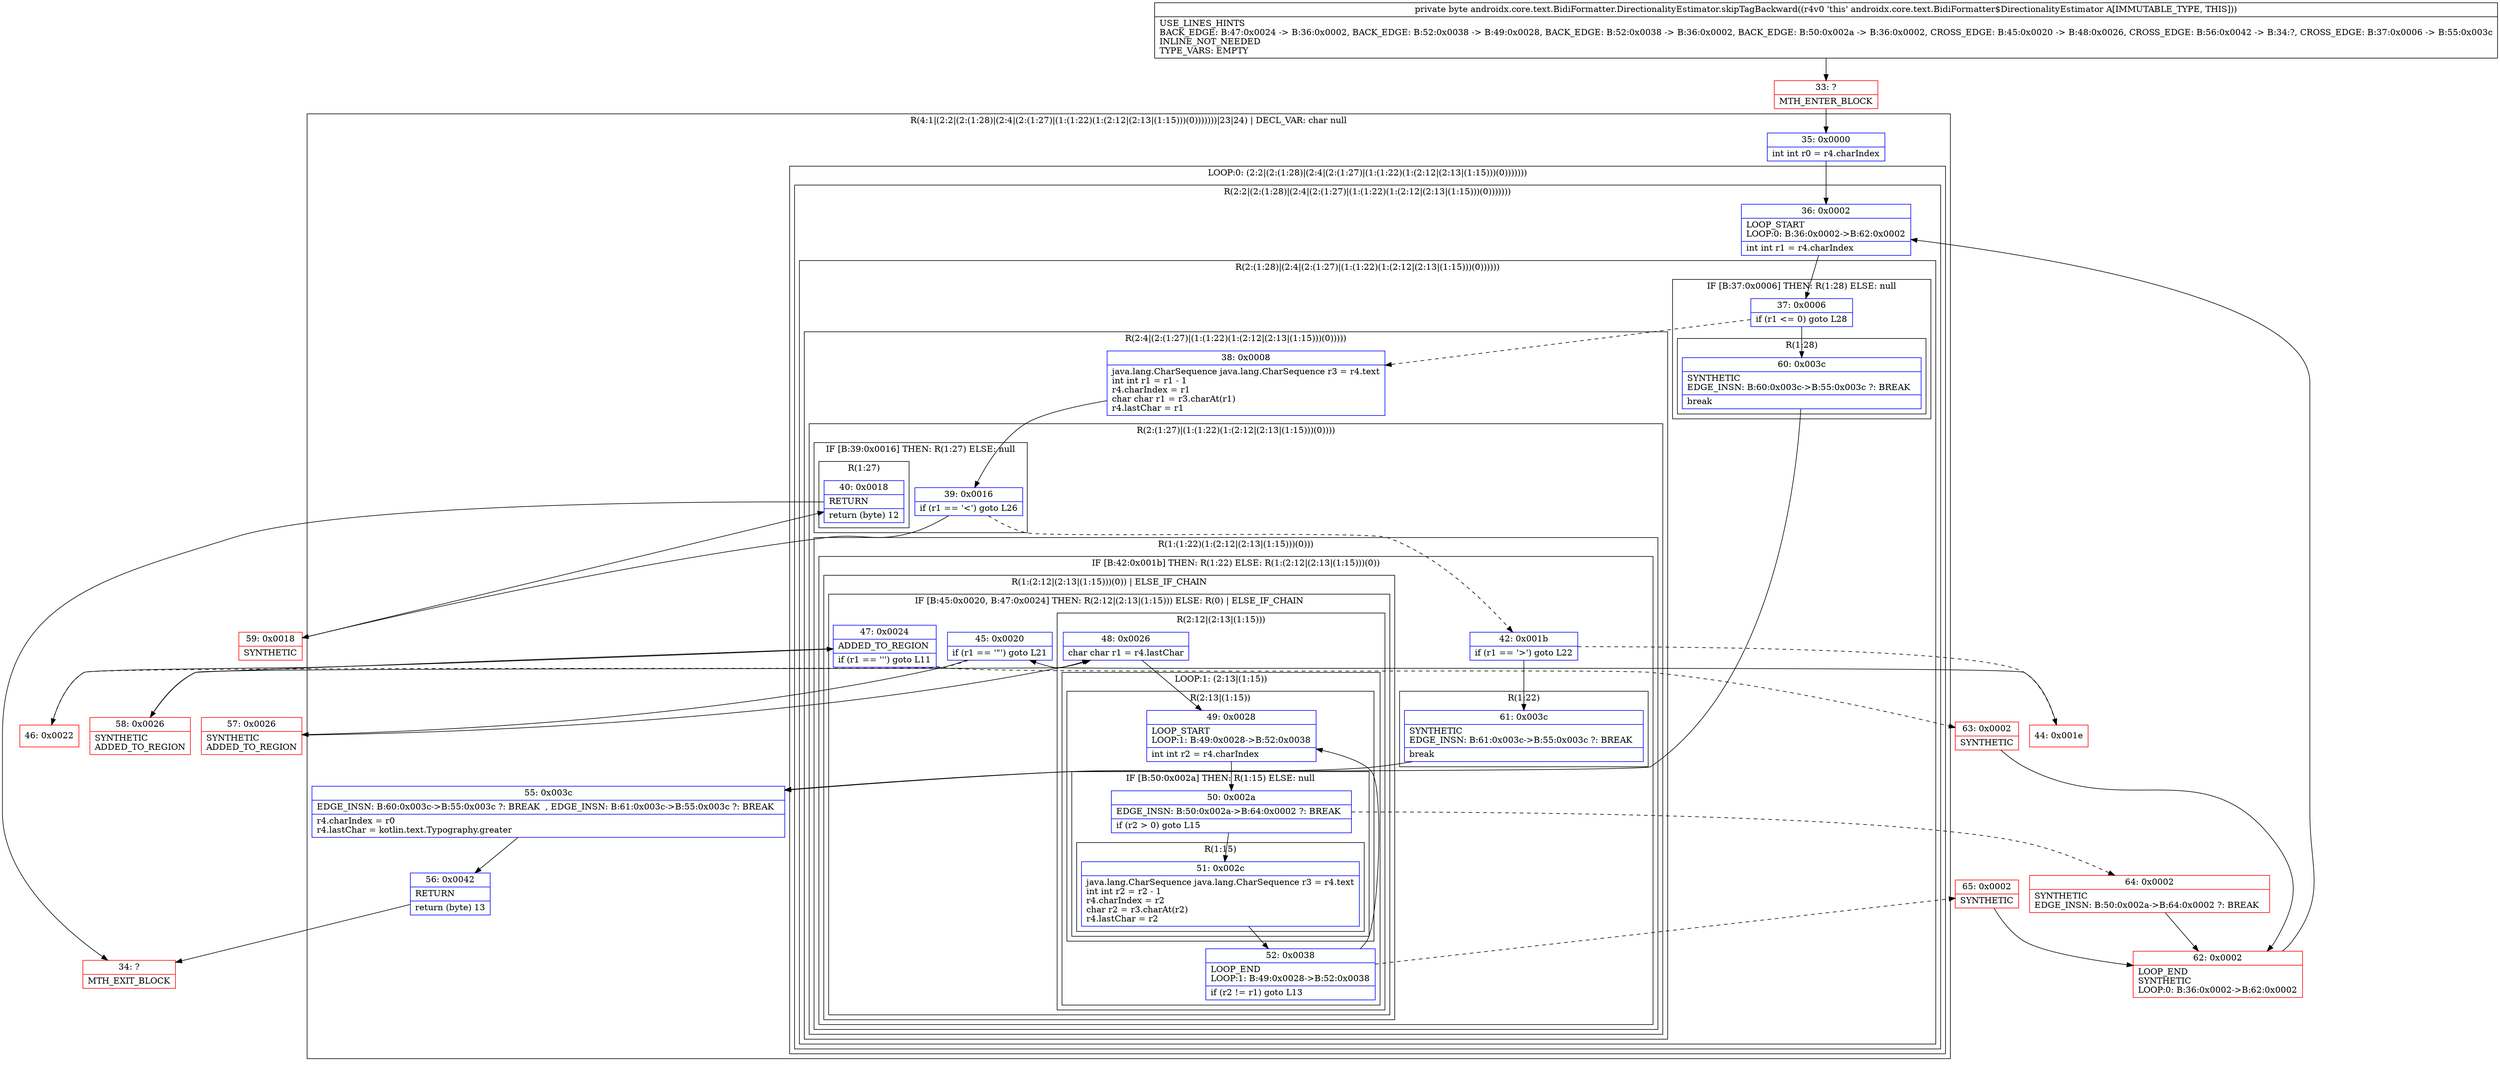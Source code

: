 digraph "CFG forandroidx.core.text.BidiFormatter.DirectionalityEstimator.skipTagBackward()B" {
subgraph cluster_Region_311355782 {
label = "R(4:1|(2:2|(2:(1:28)|(2:4|(2:(1:27)|(1:(1:22)(1:(2:12|(2:13|(1:15)))(0)))))))|23|24) | DECL_VAR: char null\l";
node [shape=record,color=blue];
Node_35 [shape=record,label="{35\:\ 0x0000|int int r0 = r4.charIndex\l}"];
subgraph cluster_LoopRegion_1495204166 {
label = "LOOP:0: (2:2|(2:(1:28)|(2:4|(2:(1:27)|(1:(1:22)(1:(2:12|(2:13|(1:15)))(0)))))))";
node [shape=record,color=blue];
subgraph cluster_Region_784396507 {
label = "R(2:2|(2:(1:28)|(2:4|(2:(1:27)|(1:(1:22)(1:(2:12|(2:13|(1:15)))(0)))))))";
node [shape=record,color=blue];
Node_36 [shape=record,label="{36\:\ 0x0002|LOOP_START\lLOOP:0: B:36:0x0002\-\>B:62:0x0002\l|int int r1 = r4.charIndex\l}"];
subgraph cluster_Region_1125185000 {
label = "R(2:(1:28)|(2:4|(2:(1:27)|(1:(1:22)(1:(2:12|(2:13|(1:15)))(0))))))";
node [shape=record,color=blue];
subgraph cluster_IfRegion_885150008 {
label = "IF [B:37:0x0006] THEN: R(1:28) ELSE: null";
node [shape=record,color=blue];
Node_37 [shape=record,label="{37\:\ 0x0006|if (r1 \<= 0) goto L28\l}"];
subgraph cluster_Region_1057468806 {
label = "R(1:28)";
node [shape=record,color=blue];
Node_60 [shape=record,label="{60\:\ 0x003c|SYNTHETIC\lEDGE_INSN: B:60:0x003c\-\>B:55:0x003c ?: BREAK  \l|break\l}"];
}
}
subgraph cluster_Region_2043612155 {
label = "R(2:4|(2:(1:27)|(1:(1:22)(1:(2:12|(2:13|(1:15)))(0)))))";
node [shape=record,color=blue];
Node_38 [shape=record,label="{38\:\ 0x0008|java.lang.CharSequence java.lang.CharSequence r3 = r4.text\lint int r1 = r1 \- 1\lr4.charIndex = r1\lchar char r1 = r3.charAt(r1)\lr4.lastChar = r1\l}"];
subgraph cluster_Region_123178863 {
label = "R(2:(1:27)|(1:(1:22)(1:(2:12|(2:13|(1:15)))(0))))";
node [shape=record,color=blue];
subgraph cluster_IfRegion_476585885 {
label = "IF [B:39:0x0016] THEN: R(1:27) ELSE: null";
node [shape=record,color=blue];
Node_39 [shape=record,label="{39\:\ 0x0016|if (r1 == '\<') goto L26\l}"];
subgraph cluster_Region_652458994 {
label = "R(1:27)";
node [shape=record,color=blue];
Node_40 [shape=record,label="{40\:\ 0x0018|RETURN\l|return (byte) 12\l}"];
}
}
subgraph cluster_Region_1645786483 {
label = "R(1:(1:22)(1:(2:12|(2:13|(1:15)))(0)))";
node [shape=record,color=blue];
subgraph cluster_IfRegion_898069219 {
label = "IF [B:42:0x001b] THEN: R(1:22) ELSE: R(1:(2:12|(2:13|(1:15)))(0))";
node [shape=record,color=blue];
Node_42 [shape=record,label="{42\:\ 0x001b|if (r1 == '\>') goto L22\l}"];
subgraph cluster_Region_1620161335 {
label = "R(1:22)";
node [shape=record,color=blue];
Node_61 [shape=record,label="{61\:\ 0x003c|SYNTHETIC\lEDGE_INSN: B:61:0x003c\-\>B:55:0x003c ?: BREAK  \l|break\l}"];
}
subgraph cluster_Region_1535534269 {
label = "R(1:(2:12|(2:13|(1:15)))(0)) | ELSE_IF_CHAIN\l";
node [shape=record,color=blue];
subgraph cluster_IfRegion_325762810 {
label = "IF [B:45:0x0020, B:47:0x0024] THEN: R(2:12|(2:13|(1:15))) ELSE: R(0) | ELSE_IF_CHAIN\l";
node [shape=record,color=blue];
Node_45 [shape=record,label="{45\:\ 0x0020|if (r1 == '\"') goto L21\l}"];
Node_47 [shape=record,label="{47\:\ 0x0024|ADDED_TO_REGION\l|if (r1 == ''') goto L11\l}"];
subgraph cluster_Region_318504895 {
label = "R(2:12|(2:13|(1:15)))";
node [shape=record,color=blue];
Node_48 [shape=record,label="{48\:\ 0x0026|char char r1 = r4.lastChar\l}"];
subgraph cluster_LoopRegion_1312005770 {
label = "LOOP:1: (2:13|(1:15))";
node [shape=record,color=blue];
Node_52 [shape=record,label="{52\:\ 0x0038|LOOP_END\lLOOP:1: B:49:0x0028\-\>B:52:0x0038\l|if (r2 != r1) goto L13\l}"];
subgraph cluster_Region_1085140421 {
label = "R(2:13|(1:15))";
node [shape=record,color=blue];
Node_49 [shape=record,label="{49\:\ 0x0028|LOOP_START\lLOOP:1: B:49:0x0028\-\>B:52:0x0038\l|int int r2 = r4.charIndex\l}"];
subgraph cluster_IfRegion_108398148 {
label = "IF [B:50:0x002a] THEN: R(1:15) ELSE: null";
node [shape=record,color=blue];
Node_50 [shape=record,label="{50\:\ 0x002a|EDGE_INSN: B:50:0x002a\-\>B:64:0x0002 ?: BREAK  \l|if (r2 \> 0) goto L15\l}"];
subgraph cluster_Region_1270683442 {
label = "R(1:15)";
node [shape=record,color=blue];
Node_51 [shape=record,label="{51\:\ 0x002c|java.lang.CharSequence java.lang.CharSequence r3 = r4.text\lint int r2 = r2 \- 1\lr4.charIndex = r2\lchar r2 = r3.charAt(r2)\lr4.lastChar = r2\l}"];
}
}
}
}
}
subgraph cluster_Region_1619097620 {
label = "R(0)";
node [shape=record,color=blue];
}
}
}
}
}
}
}
}
}
}
Node_55 [shape=record,label="{55\:\ 0x003c|EDGE_INSN: B:60:0x003c\-\>B:55:0x003c ?: BREAK  , EDGE_INSN: B:61:0x003c\-\>B:55:0x003c ?: BREAK  \l|r4.charIndex = r0\lr4.lastChar = kotlin.text.Typography.greater\l}"];
Node_56 [shape=record,label="{56\:\ 0x0042|RETURN\l|return (byte) 13\l}"];
}
Node_33 [shape=record,color=red,label="{33\:\ ?|MTH_ENTER_BLOCK\l}"];
Node_44 [shape=record,color=red,label="{44\:\ 0x001e}"];
Node_46 [shape=record,color=red,label="{46\:\ 0x0022}"];
Node_58 [shape=record,color=red,label="{58\:\ 0x0026|SYNTHETIC\lADDED_TO_REGION\l}"];
Node_65 [shape=record,color=red,label="{65\:\ 0x0002|SYNTHETIC\l}"];
Node_62 [shape=record,color=red,label="{62\:\ 0x0002|LOOP_END\lSYNTHETIC\lLOOP:0: B:36:0x0002\-\>B:62:0x0002\l}"];
Node_64 [shape=record,color=red,label="{64\:\ 0x0002|SYNTHETIC\lEDGE_INSN: B:50:0x002a\-\>B:64:0x0002 ?: BREAK  \l}"];
Node_63 [shape=record,color=red,label="{63\:\ 0x0002|SYNTHETIC\l}"];
Node_57 [shape=record,color=red,label="{57\:\ 0x0026|SYNTHETIC\lADDED_TO_REGION\l}"];
Node_34 [shape=record,color=red,label="{34\:\ ?|MTH_EXIT_BLOCK\l}"];
Node_59 [shape=record,color=red,label="{59\:\ 0x0018|SYNTHETIC\l}"];
MethodNode[shape=record,label="{private byte androidx.core.text.BidiFormatter.DirectionalityEstimator.skipTagBackward((r4v0 'this' androidx.core.text.BidiFormatter$DirectionalityEstimator A[IMMUTABLE_TYPE, THIS]))  | USE_LINES_HINTS\lBACK_EDGE: B:47:0x0024 \-\> B:36:0x0002, BACK_EDGE: B:52:0x0038 \-\> B:49:0x0028, BACK_EDGE: B:52:0x0038 \-\> B:36:0x0002, BACK_EDGE: B:50:0x002a \-\> B:36:0x0002, CROSS_EDGE: B:45:0x0020 \-\> B:48:0x0026, CROSS_EDGE: B:56:0x0042 \-\> B:34:?, CROSS_EDGE: B:37:0x0006 \-\> B:55:0x003c\lINLINE_NOT_NEEDED\lTYPE_VARS: EMPTY\l}"];
MethodNode -> Node_33;Node_35 -> Node_36;
Node_36 -> Node_37;
Node_37 -> Node_38[style=dashed];
Node_37 -> Node_60;
Node_60 -> Node_55;
Node_38 -> Node_39;
Node_39 -> Node_42[style=dashed];
Node_39 -> Node_59;
Node_40 -> Node_34;
Node_42 -> Node_44[style=dashed];
Node_42 -> Node_61;
Node_61 -> Node_55;
Node_45 -> Node_46[style=dashed];
Node_45 -> Node_57;
Node_47 -> Node_58;
Node_47 -> Node_63[style=dashed];
Node_48 -> Node_49;
Node_52 -> Node_49;
Node_52 -> Node_65[style=dashed];
Node_49 -> Node_50;
Node_50 -> Node_51;
Node_50 -> Node_64[style=dashed];
Node_51 -> Node_52;
Node_55 -> Node_56;
Node_56 -> Node_34;
Node_33 -> Node_35;
Node_44 -> Node_45;
Node_46 -> Node_47;
Node_58 -> Node_48;
Node_65 -> Node_62;
Node_62 -> Node_36;
Node_64 -> Node_62;
Node_63 -> Node_62;
Node_57 -> Node_48;
Node_59 -> Node_40;
}


